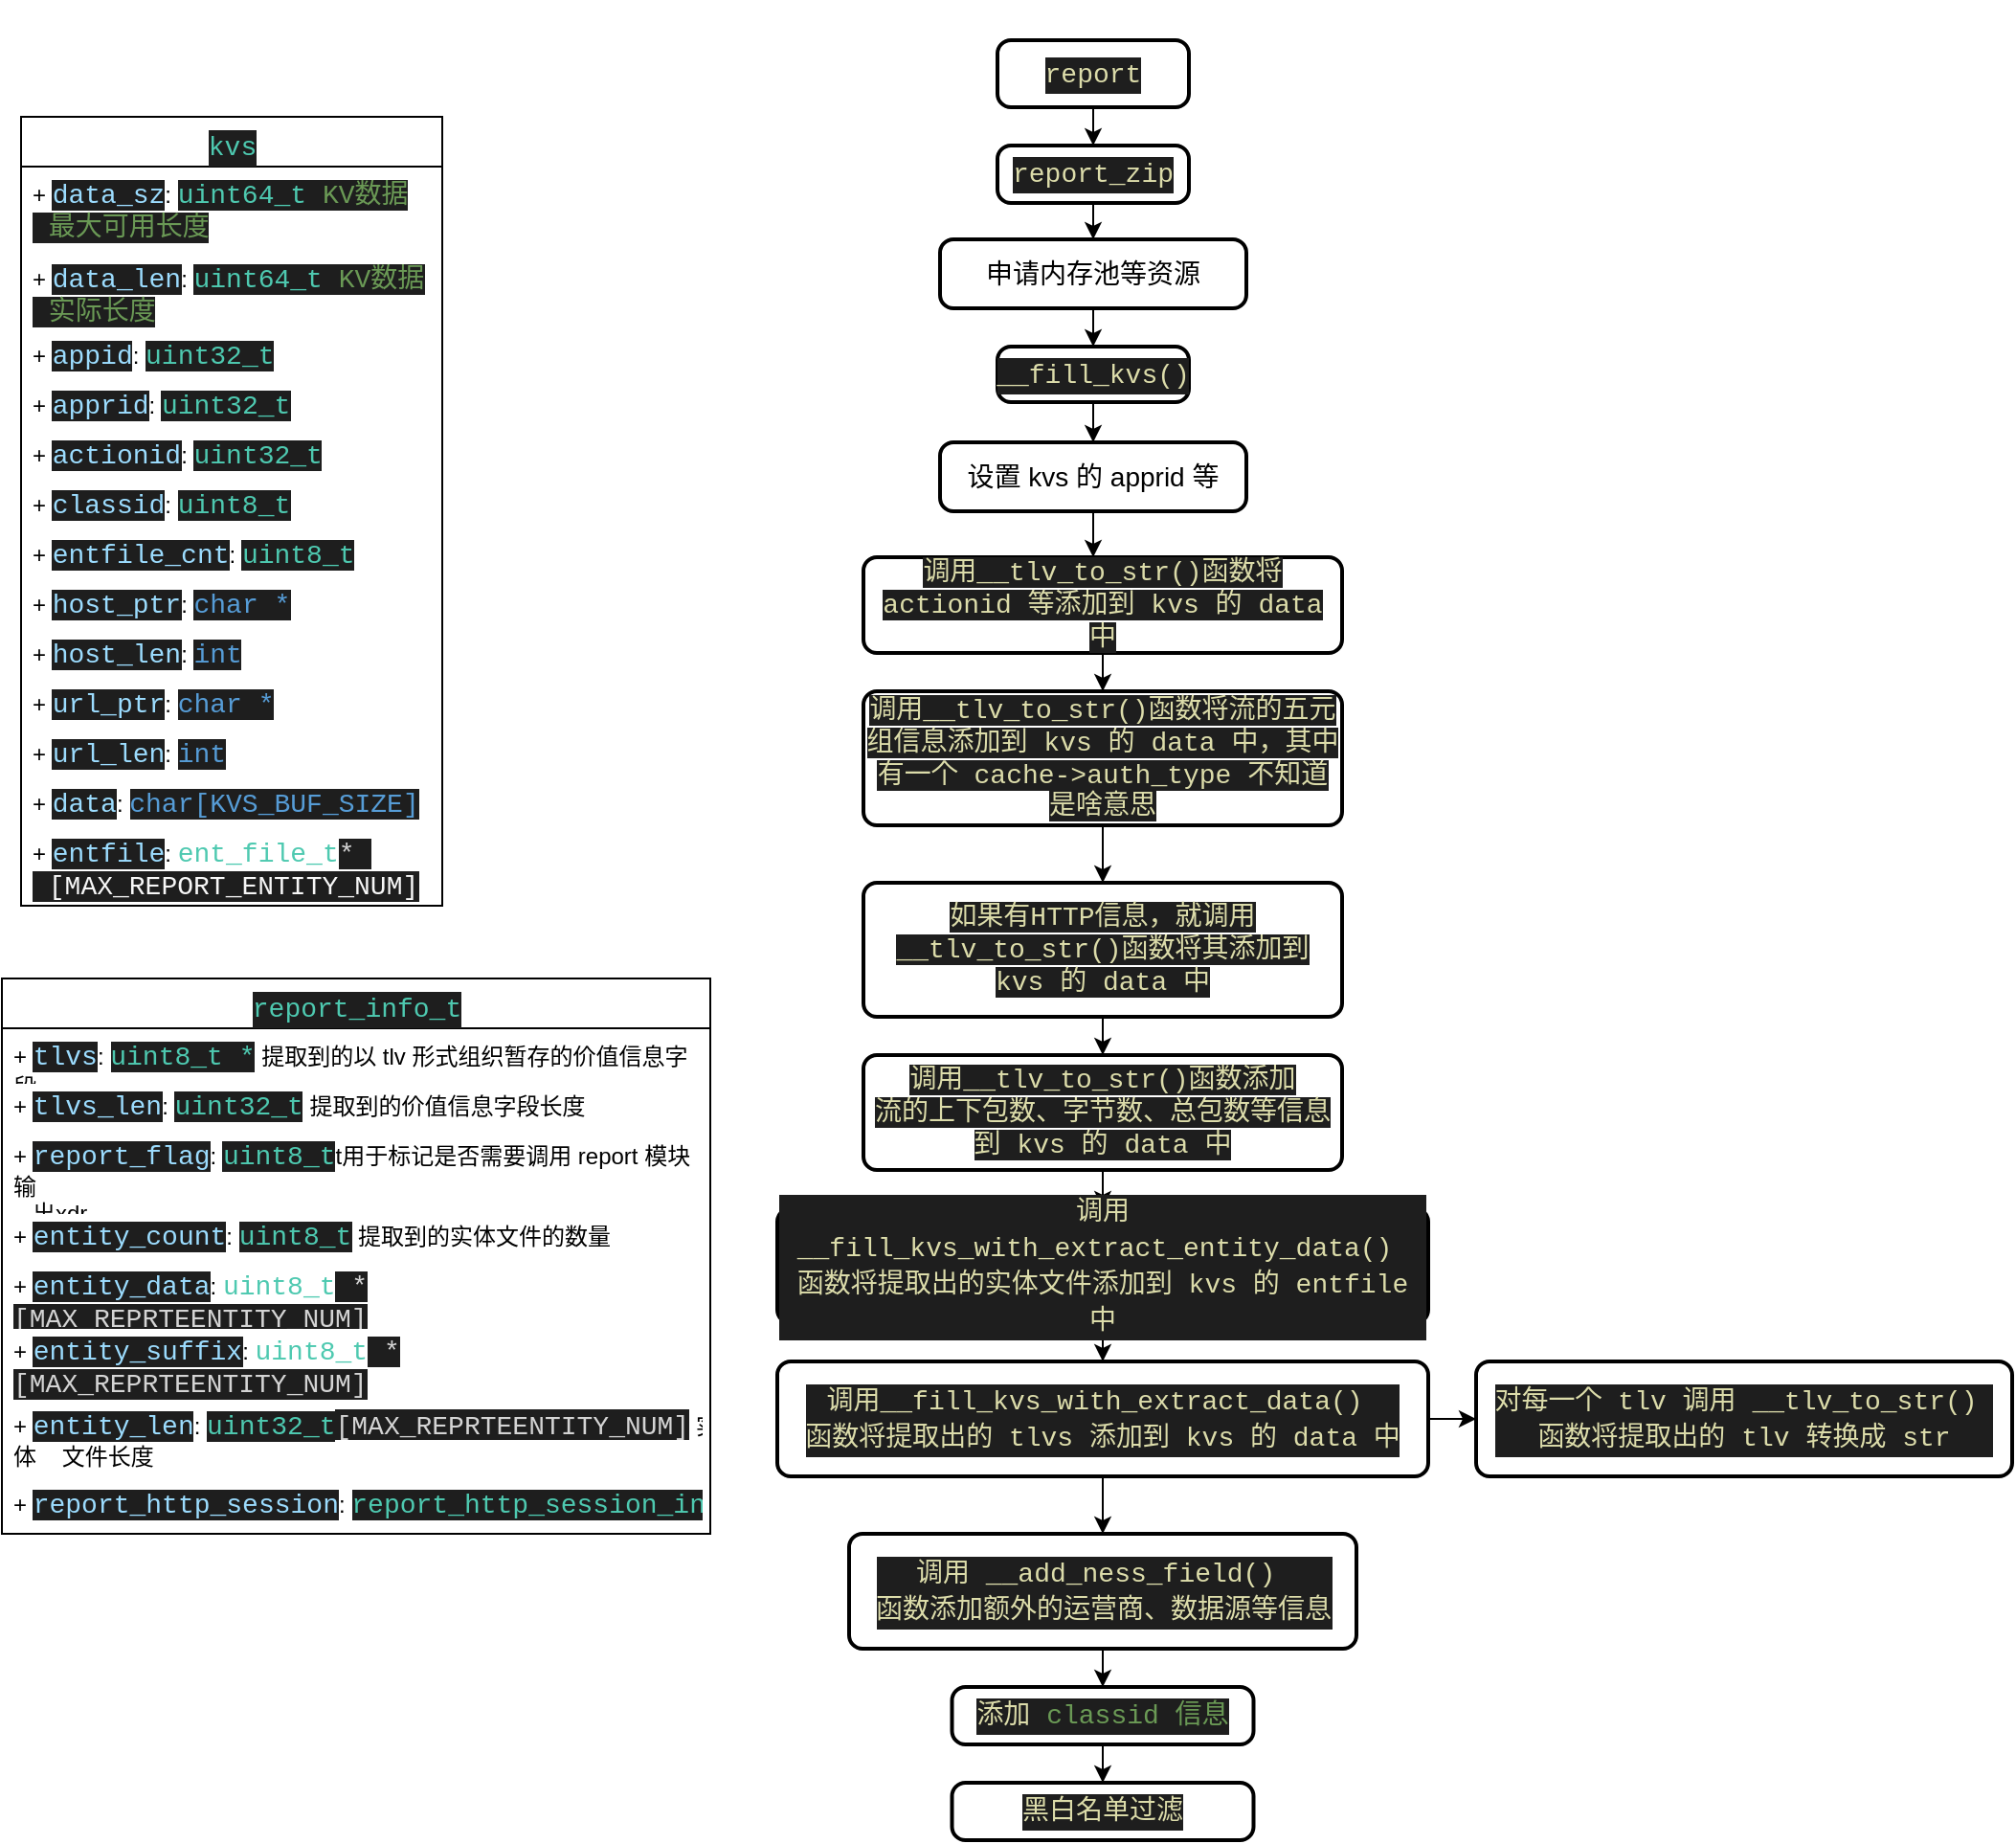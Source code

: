 <mxfile>
    <diagram id="gSXo5Ry2xQiyIezS-VX6" name="report_zip">
        <mxGraphModel dx="654" dy="790" grid="1" gridSize="10" guides="1" tooltips="1" connect="1" arrows="1" fold="1" page="1" pageScale="1" pageWidth="827" pageHeight="1169" math="0" shadow="0">
            <root>
                <mxCell id="0"/>
                <mxCell id="1" parent="0"/>
                <mxCell id="2" value="&lt;div style=&quot;color: rgb(212 , 212 , 212) ; background-color: rgb(30 , 30 , 30) ; font-family: &amp;#34;consolas&amp;#34; , &amp;#34;courier new&amp;#34; , monospace ; font-weight: normal ; font-size: 14px ; line-height: 19px&quot;&gt;&lt;span style=&quot;color: #4ec9b0&quot;&gt;kvs&lt;/span&gt;&lt;/div&gt;" style="swimlane;html=1;fontStyle=1;align=center;verticalAlign=top;childLayout=stackLayout;horizontal=1;startSize=26;horizontalStack=0;resizeParent=1;resizeLast=0;collapsible=1;marginBottom=0;swimlaneFillColor=#ffffff;rounded=0;shadow=0;comic=0;labelBackgroundColor=none;strokeWidth=1;fillColor=none;fontFamily=Verdana;fontSize=12" parent="1" vertex="1">
                    <mxGeometry x="60" y="60" width="220" height="412" as="geometry">
                        <mxRectangle x="90" y="83" width="120" height="26" as="alternateBounds"/>
                    </mxGeometry>
                </mxCell>
                <mxCell id="3" value="+&amp;nbsp;&lt;span style=&quot;color: rgb(156 , 220 , 254) ; background-color: rgb(30 , 30 , 30) ; font-family: &amp;#34;consolas&amp;#34; , &amp;#34;courier new&amp;#34; , monospace ; font-size: 14px&quot;&gt;data_sz&lt;/span&gt;&lt;span&gt;:&amp;nbsp;&lt;/span&gt;&lt;span style=&quot;color: rgb(78 , 201 , 176) ; background-color: rgb(30 , 30 , 30) ; font-family: &amp;#34;consolas&amp;#34; , &amp;#34;courier new&amp;#34; , monospace ; font-size: 14px&quot;&gt;uint64_t&amp;nbsp;&lt;/span&gt;&lt;span style=&quot;color: rgb(106 , 153 , 85) ; background-color: rgb(30 , 30 , 30) ; font-family: &amp;#34;consolas&amp;#34; , &amp;#34;courier new&amp;#34; , monospace ; font-size: 14px&quot;&gt;KV数据 &lt;br&gt;&amp;nbsp;最大可用长度&lt;/span&gt;" style="text;html=1;strokeColor=none;fillColor=none;align=left;verticalAlign=top;spacingLeft=4;spacingRight=4;whiteSpace=wrap;overflow=hidden;rotatable=0;points=[[0,0.5],[1,0.5]];portConstraint=eastwest;" parent="2" vertex="1">
                    <mxGeometry y="26" width="220" height="44" as="geometry"/>
                </mxCell>
                <mxCell id="4" value="+&amp;nbsp;&lt;span style=&quot;color: rgb(156 , 220 , 254) ; background-color: rgb(30 , 30 , 30) ; font-family: &amp;#34;consolas&amp;#34; , &amp;#34;courier new&amp;#34; , monospace ; font-size: 14px&quot;&gt;data_len&lt;/span&gt;&lt;span&gt;:&amp;nbsp;&lt;/span&gt;&lt;span style=&quot;color: rgb(78 , 201 , 176) ; background-color: rgb(30 , 30 , 30) ; font-family: &amp;#34;consolas&amp;#34; , &amp;#34;courier new&amp;#34; , monospace ; font-size: 14px&quot;&gt;uint64_t&amp;nbsp;&lt;/span&gt;&lt;span style=&quot;color: rgb(106 , 153 , 85) ; background-color: rgb(30 , 30 , 30) ; font-family: &amp;#34;consolas&amp;#34; , &amp;#34;courier new&amp;#34; , monospace ; font-size: 14px&quot;&gt;KV数据&lt;br&gt;&amp;nbsp;实际长度&lt;/span&gt;" style="text;html=1;strokeColor=none;fillColor=none;align=left;verticalAlign=top;spacingLeft=4;spacingRight=4;whiteSpace=wrap;overflow=hidden;rotatable=0;points=[[0,0.5],[1,0.5]];portConstraint=eastwest;" parent="2" vertex="1">
                    <mxGeometry y="70" width="220" height="40" as="geometry"/>
                </mxCell>
                <mxCell id="5" value="+&amp;nbsp;&lt;span style=&quot;color: rgb(156 , 220 , 254) ; background-color: rgb(30 , 30 , 30) ; font-family: &amp;#34;consolas&amp;#34; , &amp;#34;courier new&amp;#34; , monospace ; font-size: 14px&quot;&gt;appid&lt;/span&gt;&lt;span&gt;:&amp;nbsp;&lt;/span&gt;&lt;span style=&quot;color: rgb(78 , 201 , 176) ; background-color: rgb(30 , 30 , 30) ; font-family: &amp;#34;consolas&amp;#34; , &amp;#34;courier new&amp;#34; , monospace ; font-size: 14px&quot;&gt;uint32_t&lt;/span&gt;" style="text;html=1;strokeColor=none;fillColor=none;align=left;verticalAlign=top;spacingLeft=4;spacingRight=4;whiteSpace=wrap;overflow=hidden;rotatable=0;points=[[0,0.5],[1,0.5]];portConstraint=eastwest;" parent="2" vertex="1">
                    <mxGeometry y="110" width="220" height="26" as="geometry"/>
                </mxCell>
                <mxCell id="6" value="+&amp;nbsp;&lt;span style=&quot;color: rgb(156 , 220 , 254) ; background-color: rgb(30 , 30 , 30) ; font-family: &amp;#34;consolas&amp;#34; , &amp;#34;courier new&amp;#34; , monospace ; font-size: 14px&quot;&gt;apprid&lt;/span&gt;&lt;span&gt;:&amp;nbsp;&lt;/span&gt;&lt;span style=&quot;color: rgb(78 , 201 , 176) ; background-color: rgb(30 , 30 , 30) ; font-family: &amp;#34;consolas&amp;#34; , &amp;#34;courier new&amp;#34; , monospace ; font-size: 14px&quot;&gt;uint32_t&lt;/span&gt;" style="text;html=1;strokeColor=none;fillColor=none;align=left;verticalAlign=top;spacingLeft=4;spacingRight=4;whiteSpace=wrap;overflow=hidden;rotatable=0;points=[[0,0.5],[1,0.5]];portConstraint=eastwest;" parent="2" vertex="1">
                    <mxGeometry y="136" width="220" height="26" as="geometry"/>
                </mxCell>
                <mxCell id="7" value="+&amp;nbsp;&lt;span style=&quot;color: rgb(156 , 220 , 254) ; background-color: rgb(30 , 30 , 30) ; font-family: &amp;#34;consolas&amp;#34; , &amp;#34;courier new&amp;#34; , monospace ; font-size: 14px&quot;&gt;actionid&lt;/span&gt;&lt;span&gt;:&amp;nbsp;&lt;/span&gt;&lt;span style=&quot;color: rgb(78 , 201 , 176) ; background-color: rgb(30 , 30 , 30) ; font-family: &amp;#34;consolas&amp;#34; , &amp;#34;courier new&amp;#34; , monospace ; font-size: 14px&quot;&gt;uint32_t&lt;/span&gt;" style="text;html=1;strokeColor=none;fillColor=none;align=left;verticalAlign=top;spacingLeft=4;spacingRight=4;whiteSpace=wrap;overflow=hidden;rotatable=0;points=[[0,0.5],[1,0.5]];portConstraint=eastwest;" parent="2" vertex="1">
                    <mxGeometry y="162" width="220" height="26" as="geometry"/>
                </mxCell>
                <mxCell id="8" value="+&amp;nbsp;&lt;span style=&quot;color: rgb(156 , 220 , 254) ; background-color: rgb(30 , 30 , 30) ; font-family: &amp;#34;consolas&amp;#34; , &amp;#34;courier new&amp;#34; , monospace ; font-size: 14px&quot;&gt;classid&lt;/span&gt;&lt;span&gt;:&amp;nbsp;&lt;/span&gt;&lt;span style=&quot;color: rgb(78 , 201 , 176) ; background-color: rgb(30 , 30 , 30) ; font-family: &amp;#34;consolas&amp;#34; , &amp;#34;courier new&amp;#34; , monospace ; font-size: 14px&quot;&gt;uint8_t&lt;/span&gt;" style="text;html=1;strokeColor=none;fillColor=none;align=left;verticalAlign=top;spacingLeft=4;spacingRight=4;whiteSpace=wrap;overflow=hidden;rotatable=0;points=[[0,0.5],[1,0.5]];portConstraint=eastwest;" parent="2" vertex="1">
                    <mxGeometry y="188" width="220" height="26" as="geometry"/>
                </mxCell>
                <mxCell id="9" value="+&amp;nbsp;&lt;span style=&quot;color: rgb(156 , 220 , 254) ; background-color: rgb(30 , 30 , 30) ; font-family: &amp;#34;consolas&amp;#34; , &amp;#34;courier new&amp;#34; , monospace ; font-size: 14px&quot;&gt;entfile_cnt&lt;/span&gt;&lt;span&gt;:&amp;nbsp;&lt;/span&gt;&lt;span style=&quot;color: rgb(78 , 201 , 176) ; background-color: rgb(30 , 30 , 30) ; font-family: &amp;#34;consolas&amp;#34; , &amp;#34;courier new&amp;#34; , monospace ; font-size: 14px&quot;&gt;uint8_t&lt;/span&gt;" style="text;html=1;strokeColor=none;fillColor=none;align=left;verticalAlign=top;spacingLeft=4;spacingRight=4;whiteSpace=wrap;overflow=hidden;rotatable=0;points=[[0,0.5],[1,0.5]];portConstraint=eastwest;" parent="2" vertex="1">
                    <mxGeometry y="214" width="220" height="26" as="geometry"/>
                </mxCell>
                <mxCell id="10" value="+&amp;nbsp;&lt;span style=&quot;color: rgb(156 , 220 , 254) ; background-color: rgb(30 , 30 , 30) ; font-family: &amp;#34;consolas&amp;#34; , &amp;#34;courier new&amp;#34; , monospace ; font-size: 14px&quot;&gt;host_ptr&lt;/span&gt;&lt;span&gt;:&amp;nbsp;&lt;/span&gt;&lt;span style=&quot;color: rgb(86 , 156 , 214) ; background-color: rgb(30 , 30 , 30) ; font-family: &amp;#34;consolas&amp;#34; , &amp;#34;courier new&amp;#34; , monospace ; font-size: 14px&quot;&gt;char *&lt;/span&gt;" style="text;html=1;strokeColor=none;fillColor=none;align=left;verticalAlign=top;spacingLeft=4;spacingRight=4;whiteSpace=wrap;overflow=hidden;rotatable=0;points=[[0,0.5],[1,0.5]];portConstraint=eastwest;" parent="2" vertex="1">
                    <mxGeometry y="240" width="220" height="26" as="geometry"/>
                </mxCell>
                <mxCell id="11" value="+&amp;nbsp;&lt;span style=&quot;color: rgb(156 , 220 , 254) ; background-color: rgb(30 , 30 , 30) ; font-family: &amp;#34;consolas&amp;#34; , &amp;#34;courier new&amp;#34; , monospace ; font-size: 14px&quot;&gt;host_len&lt;/span&gt;&lt;span&gt;:&amp;nbsp;&lt;/span&gt;&lt;span style=&quot;color: rgb(86 , 156 , 214) ; background-color: rgb(30 , 30 , 30) ; font-family: &amp;#34;consolas&amp;#34; , &amp;#34;courier new&amp;#34; , monospace ; font-size: 14px&quot;&gt;int&lt;/span&gt;" style="text;html=1;strokeColor=none;fillColor=none;align=left;verticalAlign=top;spacingLeft=4;spacingRight=4;whiteSpace=wrap;overflow=hidden;rotatable=0;points=[[0,0.5],[1,0.5]];portConstraint=eastwest;" parent="2" vertex="1">
                    <mxGeometry y="266" width="220" height="26" as="geometry"/>
                </mxCell>
                <mxCell id="12" value="+&amp;nbsp;&lt;span style=&quot;color: rgb(156 , 220 , 254) ; background-color: rgb(30 , 30 , 30) ; font-family: &amp;#34;consolas&amp;#34; , &amp;#34;courier new&amp;#34; , monospace ; font-size: 14px&quot;&gt;url_ptr&lt;/span&gt;&lt;span&gt;:&amp;nbsp;&lt;/span&gt;&lt;span style=&quot;color: rgb(86 , 156 , 214) ; background-color: rgb(30 , 30 , 30) ; font-family: &amp;#34;consolas&amp;#34; , &amp;#34;courier new&amp;#34; , monospace ; font-size: 14px&quot;&gt;char *&lt;/span&gt;" style="text;html=1;strokeColor=none;fillColor=none;align=left;verticalAlign=top;spacingLeft=4;spacingRight=4;whiteSpace=wrap;overflow=hidden;rotatable=0;points=[[0,0.5],[1,0.5]];portConstraint=eastwest;" parent="2" vertex="1">
                    <mxGeometry y="292" width="220" height="26" as="geometry"/>
                </mxCell>
                <mxCell id="13" value="+&amp;nbsp;&lt;span style=&quot;color: rgb(156 , 220 , 254) ; background-color: rgb(30 , 30 , 30) ; font-family: &amp;#34;consolas&amp;#34; , &amp;#34;courier new&amp;#34; , monospace ; font-size: 14px&quot;&gt;url_len&lt;/span&gt;: &lt;font color=&quot;#569cd6&quot; face=&quot;consolas, courier new, monospace&quot;&gt;&lt;span style=&quot;font-size: 14px ; background-color: rgb(30 , 30 , 30)&quot;&gt;int&lt;/span&gt;&lt;/font&gt;" style="text;html=1;strokeColor=none;fillColor=none;align=left;verticalAlign=top;spacingLeft=4;spacingRight=4;whiteSpace=wrap;overflow=hidden;rotatable=0;points=[[0,0.5],[1,0.5]];portConstraint=eastwest;" parent="2" vertex="1">
                    <mxGeometry y="318" width="220" height="26" as="geometry"/>
                </mxCell>
                <mxCell id="14" value="+&amp;nbsp;&lt;span style=&quot;color: rgb(156 , 220 , 254) ; background-color: rgb(30 , 30 , 30) ; font-family: &amp;#34;consolas&amp;#34; , &amp;#34;courier new&amp;#34; , monospace ; font-size: 14px&quot;&gt;data&lt;/span&gt;: &lt;font color=&quot;#569cd6&quot; face=&quot;consolas, courier new, monospace&quot;&gt;&lt;span style=&quot;font-size: 14px ; background-color: rgb(30 , 30 , 30)&quot;&gt;char[KVS_BUF_SIZE]&lt;/span&gt;&lt;/font&gt;" style="text;html=1;strokeColor=none;fillColor=none;align=left;verticalAlign=top;spacingLeft=4;spacingRight=4;whiteSpace=wrap;overflow=hidden;rotatable=0;points=[[0,0.5],[1,0.5]];portConstraint=eastwest;" parent="2" vertex="1">
                    <mxGeometry y="344" width="220" height="26" as="geometry"/>
                </mxCell>
                <mxCell id="15" value="+&amp;nbsp;&lt;span style=&quot;color: rgb(156 , 220 , 254) ; background-color: rgb(30 , 30 , 30) ; font-family: &amp;#34;consolas&amp;#34; , &amp;#34;courier new&amp;#34; , monospace ; font-size: 14px&quot;&gt;entfile&lt;/span&gt;:&amp;nbsp;&lt;span style=&quot;font-family: &amp;#34;consolas&amp;#34; , &amp;#34;courier new&amp;#34; , monospace ; font-size: 14px ; color: rgb(78 , 201 , 176)&quot;&gt;ent_file_t&lt;/span&gt;&lt;span style=&quot;font-family: &amp;#34;consolas&amp;#34; , &amp;#34;courier new&amp;#34; , monospace ; font-size: 14px ; background-color: rgb(30 , 30 , 30)&quot;&gt;&lt;font color=&quot;#d4d4d4&quot;&gt;*&amp;nbsp; &lt;/font&gt;&lt;br&gt;&lt;font color=&quot;#f7f7f7&quot;&gt;&amp;nbsp;[MAX_REPORT_ENTITY_NUM]&lt;/font&gt;&lt;/span&gt;" style="text;html=1;strokeColor=none;fillColor=none;align=left;verticalAlign=top;spacingLeft=4;spacingRight=4;whiteSpace=wrap;overflow=hidden;rotatable=0;points=[[0,0.5],[1,0.5]];portConstraint=eastwest;" parent="2" vertex="1">
                    <mxGeometry y="370" width="220" height="42" as="geometry"/>
                </mxCell>
                <mxCell id="18" style="edgeStyle=orthogonalEdgeStyle;rounded=0;orthogonalLoop=1;jettySize=auto;html=1;exitX=0.5;exitY=1;exitDx=0;exitDy=0;" parent="1" source="16" edge="1">
                    <mxGeometry relative="1" as="geometry">
                        <mxPoint x="620" y="75" as="targetPoint"/>
                    </mxGeometry>
                </mxCell>
                <mxCell id="16" value="&#10;&#10;&lt;div style=&quot;color: rgb(212, 212, 212); background-color: rgb(30, 30, 30); font-family: consolas, &amp;quot;courier new&amp;quot;, monospace; font-weight: normal; font-size: 14px; line-height: 19px;&quot;&gt;&lt;div&gt;&lt;span style=&quot;color: #dcdcaa&quot;&gt;report&lt;/span&gt;&lt;/div&gt;&lt;/div&gt;&#10;&#10;" style="rounded=1;whiteSpace=wrap;html=1;absoluteArcSize=1;arcSize=14;strokeWidth=2;" parent="1" vertex="1">
                    <mxGeometry x="570" y="20" width="100" height="35" as="geometry"/>
                </mxCell>
                <mxCell id="21" style="edgeStyle=orthogonalEdgeStyle;rounded=0;orthogonalLoop=1;jettySize=auto;html=1;exitX=0.5;exitY=1;exitDx=0;exitDy=0;entryX=0.5;entryY=0;entryDx=0;entryDy=0;" parent="1" source="19" target="20" edge="1">
                    <mxGeometry relative="1" as="geometry"/>
                </mxCell>
                <mxCell id="19" value="&lt;div style=&quot;color: rgb(212 , 212 , 212) ; background-color: rgb(30 , 30 , 30) ; font-family: &amp;#34;consolas&amp;#34; , &amp;#34;courier new&amp;#34; , monospace ; font-size: 14px ; line-height: 19px&quot;&gt;&lt;span style=&quot;color: #dcdcaa&quot;&gt;report_zip&lt;/span&gt;&lt;/div&gt;" style="rounded=1;whiteSpace=wrap;html=1;absoluteArcSize=1;arcSize=14;strokeWidth=2;" parent="1" vertex="1">
                    <mxGeometry x="570" y="75" width="100" height="30" as="geometry"/>
                </mxCell>
                <mxCell id="39" style="edgeStyle=orthogonalEdgeStyle;rounded=0;orthogonalLoop=1;jettySize=auto;html=1;exitX=0.5;exitY=1;exitDx=0;exitDy=0;entryX=0.5;entryY=0;entryDx=0;entryDy=0;" parent="1" source="20" target="23" edge="1">
                    <mxGeometry relative="1" as="geometry"/>
                </mxCell>
                <mxCell id="20" value="&lt;font style=&quot;font-size: 14px&quot;&gt;申请内存池等资源&lt;/font&gt;" style="rounded=1;whiteSpace=wrap;html=1;absoluteArcSize=1;arcSize=14;strokeWidth=2;" parent="1" vertex="1">
                    <mxGeometry x="540" y="124" width="160" height="36" as="geometry"/>
                </mxCell>
                <mxCell id="24" style="edgeStyle=orthogonalEdgeStyle;rounded=0;orthogonalLoop=1;jettySize=auto;html=1;exitX=0.5;exitY=1;exitDx=0;exitDy=0;" parent="1" source="23" edge="1">
                    <mxGeometry relative="1" as="geometry">
                        <mxPoint x="620" y="230" as="targetPoint"/>
                    </mxGeometry>
                </mxCell>
                <mxCell id="23" value="&lt;div style=&quot;color: rgb(212 , 212 , 212) ; background-color: rgb(30 , 30 , 30) ; font-family: &amp;#34;consolas&amp;#34; , &amp;#34;courier new&amp;#34; , monospace ; font-size: 14px ; line-height: 19px&quot;&gt;&lt;span style=&quot;color: #dcdcaa&quot;&gt;__fill_kvs()&lt;/span&gt;&lt;/div&gt;" style="rounded=1;whiteSpace=wrap;html=1;absoluteArcSize=1;arcSize=14;strokeWidth=2;" parent="1" vertex="1">
                    <mxGeometry x="570" y="180" width="100" height="29" as="geometry"/>
                </mxCell>
                <mxCell id="26" style="edgeStyle=orthogonalEdgeStyle;rounded=0;orthogonalLoop=1;jettySize=auto;html=1;exitX=0.5;exitY=1;exitDx=0;exitDy=0;" parent="1" source="25" edge="1">
                    <mxGeometry relative="1" as="geometry">
                        <mxPoint x="620" y="290" as="targetPoint"/>
                    </mxGeometry>
                </mxCell>
                <mxCell id="25" value="&lt;font style=&quot;font-size: 14px&quot;&gt;设置 kvs 的 apprid 等&lt;/font&gt;" style="rounded=1;whiteSpace=wrap;html=1;absoluteArcSize=1;arcSize=14;strokeWidth=2;" parent="1" vertex="1">
                    <mxGeometry x="540" y="230" width="160" height="36" as="geometry"/>
                </mxCell>
                <mxCell id="40" style="edgeStyle=orthogonalEdgeStyle;rounded=0;orthogonalLoop=1;jettySize=auto;html=1;exitX=0.5;exitY=1;exitDx=0;exitDy=0;entryX=0.5;entryY=0;entryDx=0;entryDy=0;" parent="1" source="28" target="32" edge="1">
                    <mxGeometry relative="1" as="geometry"/>
                </mxCell>
                <mxCell id="28" value="&lt;span style=&quot;color: rgb(220 , 220 , 170) ; background-color: rgb(30 , 30 , 30) ; font-family: &amp;#34;consolas&amp;#34; , &amp;#34;courier new&amp;#34; , monospace ; font-size: 14px&quot;&gt;调用__tlv_to_str()函数将actionid 等添加到 kvs 的 data 中&lt;/span&gt;" style="rounded=1;whiteSpace=wrap;html=1;absoluteArcSize=1;arcSize=14;strokeWidth=2;" parent="1" vertex="1">
                    <mxGeometry x="500" y="290" width="250" height="50" as="geometry"/>
                </mxCell>
                <mxCell id="33" style="edgeStyle=orthogonalEdgeStyle;rounded=0;orthogonalLoop=1;jettySize=auto;html=1;exitX=0.5;exitY=1;exitDx=0;exitDy=0;" parent="1" source="32" edge="1">
                    <mxGeometry relative="1" as="geometry">
                        <mxPoint x="625" y="460" as="targetPoint"/>
                    </mxGeometry>
                </mxCell>
                <mxCell id="32" value="&lt;span style=&quot;color: rgb(220 , 220 , 170) ; background-color: rgb(30 , 30 , 30) ; font-family: &amp;#34;consolas&amp;#34; , &amp;#34;courier new&amp;#34; , monospace ; font-size: 14px&quot;&gt;调用__tlv_to_str()函数将流的五元组信息添加到 kvs 的 data 中，其中有一个 cache-&amp;gt;auth_type 不知道是啥意思&lt;/span&gt;" style="rounded=1;whiteSpace=wrap;html=1;absoluteArcSize=1;arcSize=14;strokeWidth=2;" parent="1" vertex="1">
                    <mxGeometry x="500" y="360" width="250" height="70" as="geometry"/>
                </mxCell>
                <mxCell id="37" style="edgeStyle=orthogonalEdgeStyle;rounded=0;orthogonalLoop=1;jettySize=auto;html=1;exitX=0.5;exitY=1;exitDx=0;exitDy=0;entryX=0.5;entryY=0;entryDx=0;entryDy=0;" parent="1" source="34" target="35" edge="1">
                    <mxGeometry relative="1" as="geometry"/>
                </mxCell>
                <mxCell id="34" value="&lt;span style=&quot;color: rgb(220 , 220 , 170) ; background-color: rgb(30 , 30 , 30) ; font-family: &amp;#34;consolas&amp;#34; , &amp;#34;courier new&amp;#34; , monospace ; font-size: 14px&quot;&gt;如果有HTTP信息，就调用__tlv_to_str()函数将其添加到 kvs 的 data 中&lt;/span&gt;" style="rounded=1;whiteSpace=wrap;html=1;absoluteArcSize=1;arcSize=14;strokeWidth=2;" parent="1" vertex="1">
                    <mxGeometry x="500" y="460" width="250" height="70" as="geometry"/>
                </mxCell>
                <mxCell id="38" style="edgeStyle=orthogonalEdgeStyle;rounded=0;orthogonalLoop=1;jettySize=auto;html=1;exitX=0.5;exitY=1;exitDx=0;exitDy=0;" parent="1" source="35" edge="1">
                    <mxGeometry relative="1" as="geometry">
                        <mxPoint x="625" y="630" as="targetPoint"/>
                    </mxGeometry>
                </mxCell>
                <mxCell id="35" value="&lt;span style=&quot;color: rgb(220 , 220 , 170) ; background-color: rgb(30 , 30 , 30) ; font-family: &amp;#34;consolas&amp;#34; , &amp;#34;courier new&amp;#34; , monospace ; font-size: 14px&quot;&gt;调用__tlv_to_str()函数添加&lt;br&gt;流的上下包数、字节数、总包数等信息到 kvs 的 data 中&lt;/span&gt;" style="rounded=1;whiteSpace=wrap;html=1;absoluteArcSize=1;arcSize=14;strokeWidth=2;" parent="1" vertex="1">
                    <mxGeometry x="500" y="550" width="250" height="60" as="geometry"/>
                </mxCell>
                <mxCell id="56" style="edgeStyle=orthogonalEdgeStyle;rounded=0;orthogonalLoop=1;jettySize=auto;html=1;exitX=0.5;exitY=1;exitDx=0;exitDy=0;entryX=0.5;entryY=0;entryDx=0;entryDy=0;" parent="1" source="41" target="55" edge="1">
                    <mxGeometry relative="1" as="geometry"/>
                </mxCell>
                <mxCell id="41" value="&lt;div style=&quot;color: rgb(212 , 212 , 212) ; background-color: rgb(30 , 30 , 30) ; font-family: &amp;#34;consolas&amp;#34; , &amp;#34;courier new&amp;#34; , monospace ; font-size: 14px ; line-height: 19px&quot;&gt;&lt;span style=&quot;color: #dcdcaa&quot;&gt;调用__fill_kvs_with_extract_entity_data()&amp;nbsp;&lt;/span&gt;&lt;/div&gt;&lt;div style=&quot;color: rgb(212 , 212 , 212) ; background-color: rgb(30 , 30 , 30) ; font-family: &amp;#34;consolas&amp;#34; , &amp;#34;courier new&amp;#34; , monospace ; font-size: 14px ; line-height: 19px&quot;&gt;&lt;span style=&quot;color: #dcdcaa&quot;&gt;函数将提取出的实体文件添加到 kvs 的 entfile 中&lt;/span&gt;&lt;/div&gt;" style="rounded=1;whiteSpace=wrap;html=1;absoluteArcSize=1;arcSize=14;strokeWidth=2;" parent="1" vertex="1">
                    <mxGeometry x="455" y="630" width="340" height="60" as="geometry"/>
                </mxCell>
                <mxCell id="42" value="&lt;div style=&quot;color: rgb(212 , 212 , 212) ; background-color: rgb(30 , 30 , 30) ; font-family: &amp;#34;consolas&amp;#34; , &amp;#34;courier new&amp;#34; , monospace ; font-weight: normal ; font-size: 14px ; line-height: 19px&quot;&gt;&lt;div style=&quot;font-family: &amp;#34;consolas&amp;#34; , &amp;#34;courier new&amp;#34; , monospace ; line-height: 19px&quot;&gt;&lt;span style=&quot;color: #4ec9b0&quot;&gt;report_info_t&lt;/span&gt;&lt;/div&gt;&lt;/div&gt;" style="swimlane;html=1;fontStyle=1;align=center;verticalAlign=top;childLayout=stackLayout;horizontal=1;startSize=26;horizontalStack=0;resizeParent=1;resizeLast=0;collapsible=1;marginBottom=0;swimlaneFillColor=#ffffff;rounded=0;shadow=0;comic=0;labelBackgroundColor=none;strokeWidth=1;fillColor=none;fontFamily=Verdana;fontSize=12" parent="1" vertex="1">
                    <mxGeometry x="50" y="510" width="370" height="290" as="geometry">
                        <mxRectangle x="90" y="83" width="120" height="26" as="alternateBounds"/>
                    </mxGeometry>
                </mxCell>
                <mxCell id="43" value="+&amp;nbsp;&lt;span style=&quot;color: rgb(156 , 220 , 254) ; background-color: rgb(30 , 30 , 30) ; font-family: &amp;#34;consolas&amp;#34; , &amp;#34;courier new&amp;#34; , monospace ; font-size: 14px&quot;&gt;tlvs&lt;/span&gt;&lt;span&gt;:&amp;nbsp;&lt;/span&gt;&lt;span style=&quot;color: rgb(78 , 201 , 176) ; background-color: rgb(30 , 30 , 30) ; font-family: &amp;#34;consolas&amp;#34; , &amp;#34;courier new&amp;#34; , monospace ; font-size: 14px&quot;&gt;uint8_t *&lt;/span&gt;&amp;nbsp;提取到的以 tlv 形式组织暂存的价值信息字段" style="text;html=1;strokeColor=none;fillColor=none;align=left;verticalAlign=top;spacingLeft=4;spacingRight=4;whiteSpace=wrap;overflow=hidden;rotatable=0;points=[[0,0.5],[1,0.5]];portConstraint=eastwest;" parent="42" vertex="1">
                    <mxGeometry y="26" width="370" height="26" as="geometry"/>
                </mxCell>
                <mxCell id="44" value="+&amp;nbsp;&lt;span style=&quot;color: rgb(156 , 220 , 254) ; background-color: rgb(30 , 30 , 30) ; font-family: &amp;#34;consolas&amp;#34; , &amp;#34;courier new&amp;#34; , monospace ; font-size: 14px&quot;&gt;tlvs_len&lt;/span&gt;&lt;span&gt;:&amp;nbsp;&lt;/span&gt;&lt;span style=&quot;color: rgb(78 , 201 , 176) ; background-color: rgb(30 , 30 , 30) ; font-family: &amp;#34;consolas&amp;#34; , &amp;#34;courier new&amp;#34; , monospace ; font-size: 14px&quot;&gt;uint32_t&lt;/span&gt;&amp;nbsp;提取到的价值信息字段长度" style="text;html=1;strokeColor=none;fillColor=none;align=left;verticalAlign=top;spacingLeft=4;spacingRight=4;whiteSpace=wrap;overflow=hidden;rotatable=0;points=[[0,0.5],[1,0.5]];portConstraint=eastwest;" parent="42" vertex="1">
                    <mxGeometry y="52" width="370" height="26" as="geometry"/>
                </mxCell>
                <mxCell id="45" value="+&amp;nbsp;&lt;span style=&quot;color: rgb(156 , 220 , 254) ; background-color: rgb(30 , 30 , 30) ; font-family: &amp;#34;consolas&amp;#34; , &amp;#34;courier new&amp;#34; , monospace ; font-size: 14px&quot;&gt;report_flag&lt;/span&gt;&lt;span&gt;:&amp;nbsp;&lt;/span&gt;&lt;span style=&quot;color: rgb(78 , 201 , 176) ; background-color: rgb(30 , 30 , 30) ; font-family: &amp;#34;consolas&amp;#34; , &amp;#34;courier new&amp;#34; , monospace ; font-size: 14px&quot;&gt;uint8_t&lt;/span&gt;&lt;span&gt;t用于标记是否需要调用 report 模块输&amp;nbsp; &lt;br&gt;&amp;nbsp; &amp;nbsp;出xdr&lt;/span&gt;" style="text;html=1;strokeColor=none;fillColor=none;align=left;verticalAlign=top;spacingLeft=4;spacingRight=4;whiteSpace=wrap;overflow=hidden;rotatable=0;points=[[0,0.5],[1,0.5]];portConstraint=eastwest;" parent="42" vertex="1">
                    <mxGeometry y="78" width="370" height="42" as="geometry"/>
                </mxCell>
                <mxCell id="46" value="+&amp;nbsp;&lt;span style=&quot;color: rgb(156 , 220 , 254) ; background-color: rgb(30 , 30 , 30) ; font-family: &amp;#34;consolas&amp;#34; , &amp;#34;courier new&amp;#34; , monospace ; font-size: 14px&quot;&gt;entity_count&lt;/span&gt;&lt;span&gt;:&amp;nbsp;&lt;/span&gt;&lt;span style=&quot;color: rgb(78 , 201 , 176) ; background-color: rgb(30 , 30 , 30) ; font-family: &amp;#34;consolas&amp;#34; , &amp;#34;courier new&amp;#34; , monospace ; font-size: 14px&quot;&gt;uint8_t&lt;/span&gt;&amp;nbsp;提取到的实体文件的数量" style="text;html=1;strokeColor=none;fillColor=none;align=left;verticalAlign=top;spacingLeft=4;spacingRight=4;whiteSpace=wrap;overflow=hidden;rotatable=0;points=[[0,0.5],[1,0.5]];portConstraint=eastwest;" parent="42" vertex="1">
                    <mxGeometry y="120" width="370" height="26" as="geometry"/>
                </mxCell>
                <mxCell id="47" value="+&amp;nbsp;&lt;span style=&quot;color: rgb(156 , 220 , 254) ; background-color: rgb(30 , 30 , 30) ; font-family: &amp;#34;consolas&amp;#34; , &amp;#34;courier new&amp;#34; , monospace ; font-size: 14px&quot;&gt;entity_data&lt;/span&gt;&lt;span&gt;:&amp;nbsp;&lt;/span&gt;&lt;span style=&quot;font-family: &amp;#34;consolas&amp;#34; , &amp;#34;courier new&amp;#34; , monospace ; font-size: 14px ; color: rgb(78 , 201 , 176)&quot;&gt;uint8_t&lt;/span&gt;&lt;span style=&quot;background-color: rgb(30 , 30 , 30) ; color: rgb(212 , 212 , 212) ; font-family: &amp;#34;consolas&amp;#34; , &amp;#34;courier new&amp;#34; , monospace ; font-size: 14px&quot;&gt;&amp;nbsp;*&lt;/span&gt;&lt;span style=&quot;color: rgb(212 , 212 , 212) ; font-family: &amp;#34;consolas&amp;#34; , &amp;#34;courier new&amp;#34; , monospace ; font-size: 14px ; background-color: rgb(30 , 30 , 30)&quot;&gt;[MAX_REPRTEENTITY_NUM]&lt;/span&gt;&lt;span style=&quot;background-color: rgb(30 , 30 , 30) ; color: rgb(212 , 212 , 212) ; font-family: &amp;#34;consolas&amp;#34; , &amp;#34;courier new&amp;#34; , monospace ; font-size: 14px&quot;&gt;&lt;br&gt;&lt;/span&gt;&amp;nbsp; &amp;nbsp;实体文件内容" style="text;html=1;strokeColor=none;fillColor=none;align=left;verticalAlign=top;spacingLeft=4;spacingRight=4;whiteSpace=wrap;overflow=hidden;rotatable=0;points=[[0,0.5],[1,0.5]];portConstraint=eastwest;" parent="42" vertex="1">
                    <mxGeometry y="146" width="370" height="34" as="geometry"/>
                </mxCell>
                <mxCell id="53" value="+&amp;nbsp;&lt;span style=&quot;color: rgb(156 , 220 , 254) ; background-color: rgb(30 , 30 , 30) ; font-family: &amp;#34;consolas&amp;#34; , &amp;#34;courier new&amp;#34; , monospace ; font-size: 14px&quot;&gt;entity_suffix&lt;/span&gt;&lt;span&gt;:&amp;nbsp;&lt;/span&gt;&lt;span style=&quot;font-family: &amp;#34;consolas&amp;#34; , &amp;#34;courier new&amp;#34; , monospace ; font-size: 14px ; color: rgb(78 , 201 , 176)&quot;&gt;uint8_t&lt;/span&gt;&lt;span style=&quot;background-color: rgb(30 , 30 , 30) ; color: rgb(212 , 212 , 212) ; font-family: &amp;#34;consolas&amp;#34; , &amp;#34;courier new&amp;#34; , monospace ; font-size: 14px&quot;&gt;&amp;nbsp;*&lt;/span&gt;&lt;span style=&quot;color: rgb(212 , 212 , 212) ; font-family: &amp;#34;consolas&amp;#34; , &amp;#34;courier new&amp;#34; , monospace ; font-size: 14px ; background-color: rgb(30 , 30 , 30)&quot;&gt;[MAX_REPRTEENTITY_NUM]&lt;/span&gt;&lt;span style=&quot;background-color: rgb(30 , 30 , 30) ; color: rgb(212 , 212 , 212) ; font-family: &amp;#34;consolas&amp;#34; , &amp;#34;courier new&amp;#34; , monospace ; font-size: 14px&quot;&gt;&lt;br&gt;&lt;/span&gt;&lt;span&gt;&amp;nbsp; &amp;nbsp;实体文件后缀名&lt;/span&gt;" style="text;html=1;strokeColor=none;fillColor=none;align=left;verticalAlign=top;spacingLeft=4;spacingRight=4;whiteSpace=wrap;overflow=hidden;rotatable=0;points=[[0,0.5],[1,0.5]];portConstraint=eastwest;" parent="42" vertex="1">
                    <mxGeometry y="180" width="370" height="38" as="geometry"/>
                </mxCell>
                <mxCell id="52" value="+&amp;nbsp;&lt;span style=&quot;color: rgb(156 , 220 , 254) ; background-color: rgb(30 , 30 , 30) ; font-family: &amp;#34;consolas&amp;#34; , &amp;#34;courier new&amp;#34; , monospace ; font-size: 14px&quot;&gt;entity_len&lt;/span&gt;&lt;span&gt;:&amp;nbsp;&lt;/span&gt;&lt;span style=&quot;color: rgb(78 , 201 , 176) ; background-color: rgb(30 , 30 , 30) ; font-family: &amp;#34;consolas&amp;#34; , &amp;#34;courier new&amp;#34; , monospace ; font-size: 14px&quot;&gt;uint32_t&lt;/span&gt;&lt;span style=&quot;background-color: rgb(30 , 30 , 30) ; font-size: 14px&quot;&gt;&lt;font color=&quot;#d4d4d4&quot; face=&quot;consolas, courier new, monospace&quot;&gt;[MAX_REPRTEENTITY_NUM]&lt;/font&gt;&lt;/span&gt;&lt;span&gt;&amp;nbsp;实体&amp;nbsp; &amp;nbsp; 文件长度&lt;/span&gt;" style="text;html=1;strokeColor=none;fillColor=none;align=left;verticalAlign=top;spacingLeft=4;spacingRight=4;whiteSpace=wrap;overflow=hidden;rotatable=0;points=[[0,0.5],[1,0.5]];portConstraint=eastwest;" parent="42" vertex="1">
                    <mxGeometry y="218" width="370" height="42" as="geometry"/>
                </mxCell>
                <mxCell id="54" value="+&amp;nbsp;&lt;span style=&quot;color: rgb(156 , 220 , 254) ; background-color: rgb(30 , 30 , 30) ; font-family: &amp;#34;consolas&amp;#34; , &amp;#34;courier new&amp;#34; , monospace ; font-size: 14px&quot;&gt;report_http_session&lt;/span&gt;&lt;span&gt;:&amp;nbsp;&lt;/span&gt;&lt;span style=&quot;color: rgb(78 , 201 , 176) ; background-color: rgb(30 , 30 , 30) ; font-family: &amp;#34;consolas&amp;#34; , &amp;#34;courier new&amp;#34; , monospace ; font-size: 14px&quot;&gt;report_http_session_info_t&lt;/span&gt;" style="text;html=1;strokeColor=none;fillColor=none;align=left;verticalAlign=top;spacingLeft=4;spacingRight=4;whiteSpace=wrap;overflow=hidden;rotatable=0;points=[[0,0.5],[1,0.5]];portConstraint=eastwest;" parent="42" vertex="1">
                    <mxGeometry y="260" width="370" height="30" as="geometry"/>
                </mxCell>
                <mxCell id="60" style="edgeStyle=orthogonalEdgeStyle;rounded=0;orthogonalLoop=1;jettySize=auto;html=1;exitX=1;exitY=0.5;exitDx=0;exitDy=0;entryX=0;entryY=0.5;entryDx=0;entryDy=0;" parent="1" source="55" target="59" edge="1">
                    <mxGeometry relative="1" as="geometry"/>
                </mxCell>
                <mxCell id="62" style="edgeStyle=orthogonalEdgeStyle;rounded=0;orthogonalLoop=1;jettySize=auto;html=1;exitX=0.5;exitY=1;exitDx=0;exitDy=0;entryX=0.5;entryY=0;entryDx=0;entryDy=0;" parent="1" source="55" target="61" edge="1">
                    <mxGeometry relative="1" as="geometry"/>
                </mxCell>
                <mxCell id="55" value="&lt;div style=&quot;color: rgb(212 , 212 , 212) ; background-color: rgb(30 , 30 , 30) ; font-family: &amp;#34;consolas&amp;#34; , &amp;#34;courier new&amp;#34; , monospace ; font-size: 14px ; line-height: 19px&quot;&gt;&lt;span style=&quot;color: #dcdcaa&quot;&gt;调用&lt;/span&gt;&lt;span style=&quot;color: rgb(220 , 220 , 170) ; font-family: &amp;#34;consolas&amp;#34; , &amp;#34;courier new&amp;#34; , monospace&quot;&gt;__fill_kvs_with_extract_data&lt;/span&gt;&lt;span style=&quot;color: rgb(220 , 220 , 170)&quot;&gt;()&amp;nbsp;&lt;/span&gt;&lt;br&gt;&lt;/div&gt;&lt;div style=&quot;color: rgb(212 , 212 , 212) ; background-color: rgb(30 , 30 , 30) ; font-family: &amp;#34;consolas&amp;#34; , &amp;#34;courier new&amp;#34; , monospace ; font-size: 14px ; line-height: 19px&quot;&gt;&lt;span style=&quot;color: #dcdcaa&quot;&gt;函数将提取出的 tlvs 添加到 kvs 的 data 中&lt;/span&gt;&lt;/div&gt;" style="rounded=1;whiteSpace=wrap;html=1;absoluteArcSize=1;arcSize=14;strokeWidth=2;" parent="1" vertex="1">
                    <mxGeometry x="455" y="710" width="340" height="60" as="geometry"/>
                </mxCell>
                <mxCell id="59" value="&lt;div style=&quot;color: rgb(212 , 212 , 212) ; background-color: rgb(30 , 30 , 30) ; font-family: &amp;#34;consolas&amp;#34; , &amp;#34;courier new&amp;#34; , monospace ; font-size: 14px ; line-height: 19px&quot;&gt;&lt;span style=&quot;color: #dcdcaa&quot;&gt;对每一个 tlv 调用&amp;nbsp;&lt;/span&gt;&lt;span style=&quot;color: rgb(220 , 220 , 170) ; font-family: &amp;#34;consolas&amp;#34; , &amp;#34;courier new&amp;#34; , monospace&quot;&gt;__tlv_to_str&lt;/span&gt;&lt;span style=&quot;color: rgb(220 , 220 , 170)&quot;&gt;()&amp;nbsp;&lt;/span&gt;&lt;br&gt;&lt;/div&gt;&lt;div style=&quot;color: rgb(212 , 212 , 212) ; background-color: rgb(30 , 30 , 30) ; font-family: &amp;#34;consolas&amp;#34; , &amp;#34;courier new&amp;#34; , monospace ; font-size: 14px ; line-height: 19px&quot;&gt;&lt;span style=&quot;color: #dcdcaa&quot;&gt;函数将提取出的 tlv 转换成 str&lt;/span&gt;&lt;/div&gt;" style="rounded=1;whiteSpace=wrap;html=1;absoluteArcSize=1;arcSize=14;strokeWidth=2;" parent="1" vertex="1">
                    <mxGeometry x="820" y="710" width="280" height="60" as="geometry"/>
                </mxCell>
                <mxCell id="64" style="edgeStyle=orthogonalEdgeStyle;rounded=0;orthogonalLoop=1;jettySize=auto;html=1;exitX=0.5;exitY=1;exitDx=0;exitDy=0;entryX=0.5;entryY=0;entryDx=0;entryDy=0;" parent="1" source="61" target="63" edge="1">
                    <mxGeometry relative="1" as="geometry"/>
                </mxCell>
                <mxCell id="61" value="&lt;div style=&quot;color: rgb(212 , 212 , 212) ; background-color: rgb(30 , 30 , 30) ; font-family: &amp;#34;consolas&amp;#34; , &amp;#34;courier new&amp;#34; , monospace ; font-size: 14px ; line-height: 19px&quot;&gt;&lt;span style=&quot;color: #dcdcaa&quot;&gt;调用&amp;nbsp;&lt;/span&gt;&lt;span style=&quot;color: rgb(220 , 220 , 170) ; font-family: &amp;#34;consolas&amp;#34; , &amp;#34;courier new&amp;#34; , monospace&quot;&gt;__add_ness_field&lt;/span&gt;&lt;span style=&quot;color: rgb(220 , 220 , 170)&quot;&gt;()&amp;nbsp;&lt;/span&gt;&lt;br&gt;&lt;/div&gt;&lt;div style=&quot;color: rgb(212 , 212 , 212) ; background-color: rgb(30 , 30 , 30) ; font-family: &amp;#34;consolas&amp;#34; , &amp;#34;courier new&amp;#34; , monospace ; font-size: 14px ; line-height: 19px&quot;&gt;&lt;span style=&quot;color: #dcdcaa&quot;&gt;函数添加额外的运营商、数据源等信息&lt;/span&gt;&lt;/div&gt;" style="rounded=1;whiteSpace=wrap;html=1;absoluteArcSize=1;arcSize=14;strokeWidth=2;" parent="1" vertex="1">
                    <mxGeometry x="492.5" y="800" width="265" height="60" as="geometry"/>
                </mxCell>
                <mxCell id="66" style="edgeStyle=orthogonalEdgeStyle;rounded=0;orthogonalLoop=1;jettySize=auto;html=1;exitX=0.5;exitY=1;exitDx=0;exitDy=0;" parent="1" source="63" target="65" edge="1">
                    <mxGeometry relative="1" as="geometry"/>
                </mxCell>
                <mxCell id="63" value="&lt;div style=&quot;background-color: rgb(30 , 30 , 30) ; font-family: &amp;#34;consolas&amp;#34; , &amp;#34;courier new&amp;#34; , monospace ; font-size: 14px ; line-height: 19px&quot;&gt;&lt;font color=&quot;#dcdcaa&quot;&gt;添加&amp;nbsp;&lt;/font&gt;&lt;span style=&quot;color: rgb(106 , 153 , 85) ; font-family: &amp;#34;consolas&amp;#34; , &amp;#34;courier new&amp;#34; , monospace&quot;&gt;classid 信息&lt;/span&gt;&lt;/div&gt;" style="rounded=1;whiteSpace=wrap;html=1;absoluteArcSize=1;arcSize=14;strokeWidth=2;" parent="1" vertex="1">
                    <mxGeometry x="546.25" y="880" width="157.5" height="30" as="geometry"/>
                </mxCell>
                <mxCell id="65" value="&lt;div style=&quot;background-color: rgb(30 , 30 , 30) ; font-family: &amp;#34;consolas&amp;#34; , &amp;#34;courier new&amp;#34; , monospace ; font-size: 14px ; line-height: 19px&quot;&gt;&lt;font color=&quot;#dcdcaa&quot;&gt;黑白名单过滤&lt;/font&gt;&lt;/div&gt;" style="rounded=1;whiteSpace=wrap;html=1;absoluteArcSize=1;arcSize=14;strokeWidth=2;" parent="1" vertex="1">
                    <mxGeometry x="546.25" y="930" width="157.5" height="30" as="geometry"/>
                </mxCell>
            </root>
        </mxGraphModel>
    </diagram>
    <diagram id="-BYCV3JTujYGKesDJ-U2" name="report_tlv">
        <mxGraphModel dx="1614" dy="790" grid="1" gridSize="10" guides="1" tooltips="1" connect="1" arrows="1" fold="1" page="1" pageScale="1" pageWidth="827" pageHeight="1169" math="0" shadow="0">
            <root>
                <mxCell id="drDJnV3FzhphDG1fSv4Y-0"/>
                <mxCell id="drDJnV3FzhphDG1fSv4Y-1" parent="drDJnV3FzhphDG1fSv4Y-0"/>
                <mxCell id="0_QOwiLoEQ2Ztvk3JSLW-16" style="edgeStyle=orthogonalEdgeStyle;rounded=0;orthogonalLoop=1;jettySize=auto;html=1;exitX=0.5;exitY=1;exitDx=0;exitDy=0;entryX=0.5;entryY=0;entryDx=0;entryDy=0;" edge="1" parent="drDJnV3FzhphDG1fSv4Y-1" source="0_QOwiLoEQ2Ztvk3JSLW-17" target="0_QOwiLoEQ2Ztvk3JSLW-19">
                    <mxGeometry relative="1" as="geometry"/>
                </mxCell>
                <mxCell id="0_QOwiLoEQ2Ztvk3JSLW-17" value="&lt;div style=&quot;color: rgb(212 , 212 , 212) ; background-color: rgb(30 , 30 , 30) ; font-family: &amp;#34;consolas&amp;#34; , &amp;#34;courier new&amp;#34; , monospace ; font-size: 14px ; line-height: 19px&quot;&gt;&lt;span style=&quot;color: #dcdcaa&quot;&gt;report_tlv&lt;/span&gt;&lt;/div&gt;" style="rounded=1;whiteSpace=wrap;html=1;absoluteArcSize=1;arcSize=14;strokeWidth=2;" vertex="1" parent="drDJnV3FzhphDG1fSv4Y-1">
                    <mxGeometry x="570" y="120" width="100" height="30" as="geometry"/>
                </mxCell>
                <mxCell id="0_QOwiLoEQ2Ztvk3JSLW-19" value="&lt;font style=&quot;font-size: 14px&quot;&gt;申请内存池等资源&lt;/font&gt;" style="rounded=1;whiteSpace=wrap;html=1;absoluteArcSize=1;arcSize=14;strokeWidth=2;" vertex="1" parent="drDJnV3FzhphDG1fSv4Y-1">
                    <mxGeometry x="540" y="170" width="160" height="36" as="geometry"/>
                </mxCell>
                <mxCell id="0_QOwiLoEQ2Ztvk3JSLW-20" style="edgeStyle=orthogonalEdgeStyle;rounded=0;orthogonalLoop=1;jettySize=auto;html=1;exitX=0.5;exitY=1;exitDx=0;exitDy=0;" edge="1" parent="drDJnV3FzhphDG1fSv4Y-1">
                    <mxGeometry relative="1" as="geometry">
                        <mxPoint x="620" y="230" as="targetPoint"/>
                        <mxPoint x="620" y="209" as="sourcePoint"/>
                    </mxGeometry>
                </mxCell>
                <mxCell id="0_QOwiLoEQ2Ztvk3JSLW-22" style="edgeStyle=orthogonalEdgeStyle;rounded=0;orthogonalLoop=1;jettySize=auto;html=1;exitX=0.5;exitY=1;exitDx=0;exitDy=0;" edge="1" parent="drDJnV3FzhphDG1fSv4Y-1" source="0_QOwiLoEQ2Ztvk3JSLW-23">
                    <mxGeometry relative="1" as="geometry">
                        <mxPoint x="620" y="290" as="targetPoint"/>
                    </mxGeometry>
                </mxCell>
                <mxCell id="0_QOwiLoEQ2Ztvk3JSLW-23" value="&lt;span style=&quot;font-size: 14px&quot;&gt;将 mac 地址添加到 pctx 中&lt;/span&gt;" style="rounded=1;whiteSpace=wrap;html=1;absoluteArcSize=1;arcSize=14;strokeWidth=2;" vertex="1" parent="drDJnV3FzhphDG1fSv4Y-1">
                    <mxGeometry x="530" y="230" width="180" height="36" as="geometry"/>
                </mxCell>
                <mxCell id="0_QOwiLoEQ2Ztvk3JSLW-24" style="edgeStyle=orthogonalEdgeStyle;rounded=0;orthogonalLoop=1;jettySize=auto;html=1;exitX=0.5;exitY=1;exitDx=0;exitDy=0;entryX=0.5;entryY=0;entryDx=0;entryDy=0;" edge="1" parent="drDJnV3FzhphDG1fSv4Y-1" source="0_QOwiLoEQ2Ztvk3JSLW-25" target="0_QOwiLoEQ2Ztvk3JSLW-27">
                    <mxGeometry relative="1" as="geometry"/>
                </mxCell>
                <mxCell id="0_QOwiLoEQ2Ztvk3JSLW-25" value="&lt;span style=&quot;color: rgb(220 , 220 , 170) ; background-color: rgb(30 , 30 , 30) ; font-family: &amp;#34;consolas&amp;#34; , &amp;#34;courier new&amp;#34; , monospace ; font-size: 14px&quot;&gt;添加IP地址到 pctx 中&lt;/span&gt;" style="rounded=1;whiteSpace=wrap;html=1;absoluteArcSize=1;arcSize=14;strokeWidth=2;" vertex="1" parent="drDJnV3FzhphDG1fSv4Y-1">
                    <mxGeometry x="520" y="290" width="200" height="30" as="geometry"/>
                </mxCell>
                <mxCell id="0_QOwiLoEQ2Ztvk3JSLW-53" style="edgeStyle=orthogonalEdgeStyle;rounded=0;orthogonalLoop=1;jettySize=auto;html=1;exitX=0.5;exitY=1;exitDx=0;exitDy=0;entryX=0.5;entryY=0;entryDx=0;entryDy=0;" edge="1" parent="drDJnV3FzhphDG1fSv4Y-1" source="0_QOwiLoEQ2Ztvk3JSLW-27" target="0_QOwiLoEQ2Ztvk3JSLW-29">
                    <mxGeometry relative="1" as="geometry"/>
                </mxCell>
                <mxCell id="0_QOwiLoEQ2Ztvk3JSLW-27" value="&lt;span style=&quot;color: rgb(220 , 220 , 170) ; background-color: rgb(30 , 30 , 30) ; font-family: &amp;#34;consolas&amp;#34; , &amp;#34;courier new&amp;#34; , monospace ; font-size: 14px&quot;&gt;添加UDP头部信息&lt;/span&gt;" style="rounded=1;whiteSpace=wrap;html=1;absoluteArcSize=1;arcSize=14;strokeWidth=2;" vertex="1" parent="drDJnV3FzhphDG1fSv4Y-1">
                    <mxGeometry x="550" y="340" width="140" height="30" as="geometry"/>
                </mxCell>
                <mxCell id="0_QOwiLoEQ2Ztvk3JSLW-28" style="edgeStyle=orthogonalEdgeStyle;rounded=0;orthogonalLoop=1;jettySize=auto;html=1;exitX=0.5;exitY=1;exitDx=0;exitDy=0;entryX=0.5;entryY=0;entryDx=0;entryDy=0;" edge="1" parent="drDJnV3FzhphDG1fSv4Y-1" source="0_QOwiLoEQ2Ztvk3JSLW-29" target="0_QOwiLoEQ2Ztvk3JSLW-31">
                    <mxGeometry relative="1" as="geometry"/>
                </mxCell>
                <mxCell id="0_QOwiLoEQ2Ztvk3JSLW-29" value="&lt;span style=&quot;color: rgb(220 , 220 , 170) ; background-color: rgb(30 , 30 , 30) ; font-family: &amp;#34;consolas&amp;#34; , &amp;#34;courier new&amp;#34; , monospace ; font-size: 14px&quot;&gt;添加gtp信息&lt;/span&gt;" style="rounded=1;whiteSpace=wrap;html=1;absoluteArcSize=1;arcSize=14;strokeWidth=2;" vertex="1" parent="drDJnV3FzhphDG1fSv4Y-1">
                    <mxGeometry x="553.75" y="390" width="132.5" height="30" as="geometry"/>
                </mxCell>
                <mxCell id="rGwmLbltcNWNdCrlIFQx-0" style="edgeStyle=orthogonalEdgeStyle;rounded=0;orthogonalLoop=1;jettySize=auto;html=1;exitX=0.5;exitY=1;exitDx=0;exitDy=0;" edge="1" parent="drDJnV3FzhphDG1fSv4Y-1" source="0_QOwiLoEQ2Ztvk3JSLW-31">
                    <mxGeometry relative="1" as="geometry">
                        <mxPoint x="625" y="520" as="targetPoint"/>
                    </mxGeometry>
                </mxCell>
                <mxCell id="0_QOwiLoEQ2Ztvk3JSLW-31" value="&lt;span style=&quot;color: rgb(220 , 220 , 170) ; background-color: rgb(30 , 30 , 30) ; font-family: &amp;#34;consolas&amp;#34; , &amp;#34;courier new&amp;#34; , monospace ; font-size: 14px&quot;&gt;调用pat_memcpy()函数添加&lt;br&gt;流的上下包数、字节数、总包数等信息到&amp;nbsp;&lt;/span&gt;&lt;span style=&quot;color: rgb(78 , 201 , 176) ; background-color: rgb(30 , 30 , 30) ; font-family: &amp;#34;consolas&amp;#34; , &amp;#34;courier new&amp;#34; , monospace ; font-size: 14px&quot;&gt;app_tlv_t&lt;/span&gt;&lt;span style=&quot;background-color: rgb(30 , 30 , 30) ; color: rgb(220 , 220 , 170) ; font-family: &amp;#34;consolas&amp;#34; , &amp;#34;courier new&amp;#34; , monospace ; font-size: 14px&quot;&gt;&amp;nbsp;中&lt;/span&gt;" style="rounded=1;whiteSpace=wrap;html=1;absoluteArcSize=1;arcSize=14;strokeWidth=2;" vertex="1" parent="drDJnV3FzhphDG1fSv4Y-1">
                    <mxGeometry x="500" y="440" width="250" height="60" as="geometry"/>
                </mxCell>
                <mxCell id="rGwmLbltcNWNdCrlIFQx-1" style="edgeStyle=orthogonalEdgeStyle;rounded=0;orthogonalLoop=1;jettySize=auto;html=1;exitX=0.5;exitY=1;exitDx=0;exitDy=0;entryX=0.5;entryY=0;entryDx=0;entryDy=0;" edge="1" parent="drDJnV3FzhphDG1fSv4Y-1" source="0_QOwiLoEQ2Ztvk3JSLW-33" target="0_QOwiLoEQ2Ztvk3JSLW-48">
                    <mxGeometry relative="1" as="geometry"/>
                </mxCell>
                <mxCell id="0_QOwiLoEQ2Ztvk3JSLW-33" value="&lt;div style=&quot;background-color: rgb(30 , 30 , 30) ; font-family: &amp;#34;consolas&amp;#34; , &amp;#34;courier new&amp;#34; , monospace ; font-size: 14px ; line-height: 19px&quot;&gt;&lt;span style=&quot;color: rgb(220 , 220 , 170)&quot;&gt;将提取出的 tlvs 添加到&amp;nbsp;&lt;/span&gt;&lt;span style=&quot;color: rgb(78 , 201 , 176)&quot;&gt;app_tlv_t&lt;/span&gt;&lt;span style=&quot;color: rgb(220 , 220 , 170)&quot;&gt;&amp;nbsp;中&lt;/span&gt;&lt;br&gt;&lt;/div&gt;" style="rounded=1;whiteSpace=wrap;html=1;absoluteArcSize=1;arcSize=14;strokeWidth=2;" vertex="1" parent="drDJnV3FzhphDG1fSv4Y-1">
                    <mxGeometry x="490" y="520" width="275" height="45" as="geometry"/>
                </mxCell>
                <mxCell id="0_QOwiLoEQ2Ztvk3JSLW-34" value="&lt;div style=&quot;color: rgb(212 , 212 , 212) ; background-color: rgb(30 , 30 , 30) ; font-family: &amp;#34;consolas&amp;#34; , &amp;#34;courier new&amp;#34; , monospace ; font-weight: normal ; font-size: 14px ; line-height: 19px&quot;&gt;&lt;div style=&quot;font-family: &amp;#34;consolas&amp;#34; , &amp;#34;courier new&amp;#34; , monospace ; line-height: 19px&quot;&gt;&lt;div style=&quot;font-family: &amp;#34;consolas&amp;#34; , &amp;#34;courier new&amp;#34; , monospace ; line-height: 19px&quot;&gt;&lt;span style=&quot;color: #4ec9b0&quot;&gt;_report_pkt_t&lt;/span&gt;&lt;/div&gt;&lt;/div&gt;&lt;/div&gt;" style="swimlane;html=1;fontStyle=1;align=center;verticalAlign=top;childLayout=stackLayout;horizontal=1;startSize=26;horizontalStack=0;resizeParent=1;resizeLast=0;collapsible=1;marginBottom=0;swimlaneFillColor=#ffffff;rounded=0;shadow=0;comic=0;labelBackgroundColor=none;strokeWidth=1;fillColor=none;fontFamily=Verdana;fontSize=12" vertex="1" parent="drDJnV3FzhphDG1fSv4Y-1">
                    <mxGeometry x="30" y="80" width="250" height="150" as="geometry">
                        <mxRectangle x="90" y="83" width="120" height="26" as="alternateBounds"/>
                    </mxGeometry>
                </mxCell>
                <mxCell id="0_QOwiLoEQ2Ztvk3JSLW-35" value="+&amp;nbsp;&lt;span style=&quot;color: rgb(156 , 220 , 254) ; background-color: rgb(30 , 30 , 30) ; font-family: &amp;#34;consolas&amp;#34; , &amp;#34;courier new&amp;#34; , monospace ; font-size: 14px&quot;&gt;eth&lt;/span&gt;&lt;span&gt;:&amp;nbsp;&lt;/span&gt;&lt;span style=&quot;color: rgb(78 , 201 , 176) ; background-color: rgb(30 , 30 , 30) ; font-family: &amp;#34;consolas&amp;#34; , &amp;#34;courier new&amp;#34; , monospace ; font-size: 14px&quot;&gt;ether_hdr&lt;/span&gt;&lt;span&gt;&amp;nbsp;&lt;/span&gt;&lt;span style=&quot;color: rgb(106 , 153 , 85) ; background-color: rgb(30 , 30 , 30) ; font-family: &amp;#34;consolas&amp;#34; , &amp;#34;courier new&amp;#34; , monospace ; font-size: 14px&quot;&gt;ETHER_TYPE_IPv4&lt;/span&gt;" style="text;html=1;strokeColor=none;fillColor=none;align=left;verticalAlign=top;spacingLeft=4;spacingRight=4;whiteSpace=wrap;overflow=hidden;rotatable=0;points=[[0,0.5],[1,0.5]];portConstraint=eastwest;" vertex="1" parent="0_QOwiLoEQ2Ztvk3JSLW-34">
                    <mxGeometry y="26" width="250" height="26" as="geometry"/>
                </mxCell>
                <mxCell id="0_QOwiLoEQ2Ztvk3JSLW-36" value="+&amp;nbsp;&lt;span style=&quot;color: rgb(156 , 220 , 254) ; background-color: rgb(30 , 30 , 30) ; font-family: &amp;#34;consolas&amp;#34; , &amp;#34;courier new&amp;#34; , monospace ; font-size: 14px&quot;&gt;ip&lt;/span&gt;&lt;span&gt;:&amp;nbsp;&lt;/span&gt;&lt;span style=&quot;color: rgb(78 , 201 , 176) ; background-color: rgb(30 , 30 , 30) ; font-family: &amp;#34;consolas&amp;#34; , &amp;#34;courier new&amp;#34; , monospace ; font-size: 14px&quot;&gt;ipv4_hdr&lt;/span&gt;" style="text;html=1;strokeColor=none;fillColor=none;align=left;verticalAlign=top;spacingLeft=4;spacingRight=4;whiteSpace=wrap;overflow=hidden;rotatable=0;points=[[0,0.5],[1,0.5]];portConstraint=eastwest;" vertex="1" parent="0_QOwiLoEQ2Ztvk3JSLW-34">
                    <mxGeometry y="52" width="250" height="26" as="geometry"/>
                </mxCell>
                <mxCell id="0_QOwiLoEQ2Ztvk3JSLW-37" value="+&amp;nbsp;&lt;span style=&quot;color: rgb(156 , 220 , 254) ; background-color: rgb(30 , 30 , 30) ; font-family: &amp;#34;consolas&amp;#34; , &amp;#34;courier new&amp;#34; , monospace ; font-size: 14px&quot;&gt;udp&lt;/span&gt;&lt;span&gt;:&amp;nbsp;&lt;/span&gt;&lt;span style=&quot;color: rgb(78 , 201 , 176) ; background-color: rgb(30 , 30 , 30) ; font-family: &amp;#34;consolas&amp;#34; , &amp;#34;courier new&amp;#34; , monospace ; font-size: 14px&quot;&gt;udp_hdr&lt;/span&gt;" style="text;html=1;strokeColor=none;fillColor=none;align=left;verticalAlign=top;spacingLeft=4;spacingRight=4;whiteSpace=wrap;overflow=hidden;rotatable=0;points=[[0,0.5],[1,0.5]];portConstraint=eastwest;" vertex="1" parent="0_QOwiLoEQ2Ztvk3JSLW-34">
                    <mxGeometry y="78" width="250" height="22" as="geometry"/>
                </mxCell>
                <mxCell id="0_QOwiLoEQ2Ztvk3JSLW-38" value="+&amp;nbsp;&lt;span style=&quot;color: rgb(156 , 220 , 254) ; background-color: rgb(30 , 30 , 30) ; font-family: &amp;#34;consolas&amp;#34; , &amp;#34;courier new&amp;#34; , monospace ; font-size: 14px&quot;&gt;gtp&lt;/span&gt;&lt;span&gt;:&amp;nbsp;&lt;/span&gt;&lt;span style=&quot;color: rgb(78 , 201 , 176) ; background-color: rgb(30 , 30 , 30) ; font-family: &amp;#34;consolas&amp;#34; , &amp;#34;courier new&amp;#34; , monospace ; font-size: 14px&quot;&gt;gtp_tlv_hdr_t&lt;/span&gt;" style="text;html=1;strokeColor=none;fillColor=none;align=left;verticalAlign=top;spacingLeft=4;spacingRight=4;whiteSpace=wrap;overflow=hidden;rotatable=0;points=[[0,0.5],[1,0.5]];portConstraint=eastwest;" vertex="1" parent="0_QOwiLoEQ2Ztvk3JSLW-34">
                    <mxGeometry y="100" width="250" height="26" as="geometry"/>
                </mxCell>
                <mxCell id="0_QOwiLoEQ2Ztvk3JSLW-39" value="+&amp;nbsp;&lt;span style=&quot;color: rgb(156 , 220 , 254) ; background-color: rgb(30 , 30 , 30) ; font-family: &amp;#34;consolas&amp;#34; , &amp;#34;courier new&amp;#34; , monospace ; font-size: 14px&quot;&gt;tlvs&lt;/span&gt;&lt;span&gt;:&amp;nbsp;&lt;/span&gt;&lt;span style=&quot;font-family: &amp;#34;consolas&amp;#34; , &amp;#34;courier new&amp;#34; , monospace ; font-size: 14px ; color: rgb(78 , 201 , 176)&quot;&gt;uint8_t[]&lt;/span&gt;" style="text;html=1;strokeColor=none;fillColor=none;align=left;verticalAlign=top;spacingLeft=4;spacingRight=4;whiteSpace=wrap;overflow=hidden;rotatable=0;points=[[0,0.5],[1,0.5]];portConstraint=eastwest;" vertex="1" parent="0_QOwiLoEQ2Ztvk3JSLW-34">
                    <mxGeometry y="126" width="250" height="24" as="geometry"/>
                </mxCell>
                <mxCell id="0_QOwiLoEQ2Ztvk3JSLW-48" value="&lt;div style=&quot;background-color: rgb(30 , 30 , 30) ; font-family: &amp;#34;consolas&amp;#34; , &amp;#34;courier new&amp;#34; , monospace ; font-size: 14px ; line-height: 19px&quot;&gt;&lt;font color=&quot;#dcdcaa&quot;&gt;重新更新IP、UDP头部的长度字段&lt;/font&gt;&lt;/div&gt;" style="rounded=1;whiteSpace=wrap;html=1;absoluteArcSize=1;arcSize=14;strokeWidth=2;" vertex="1" parent="drDJnV3FzhphDG1fSv4Y-1">
                    <mxGeometry x="512.5" y="585" width="230" height="40" as="geometry"/>
                </mxCell>
            </root>
        </mxGraphModel>
    </diagram>
</mxfile>